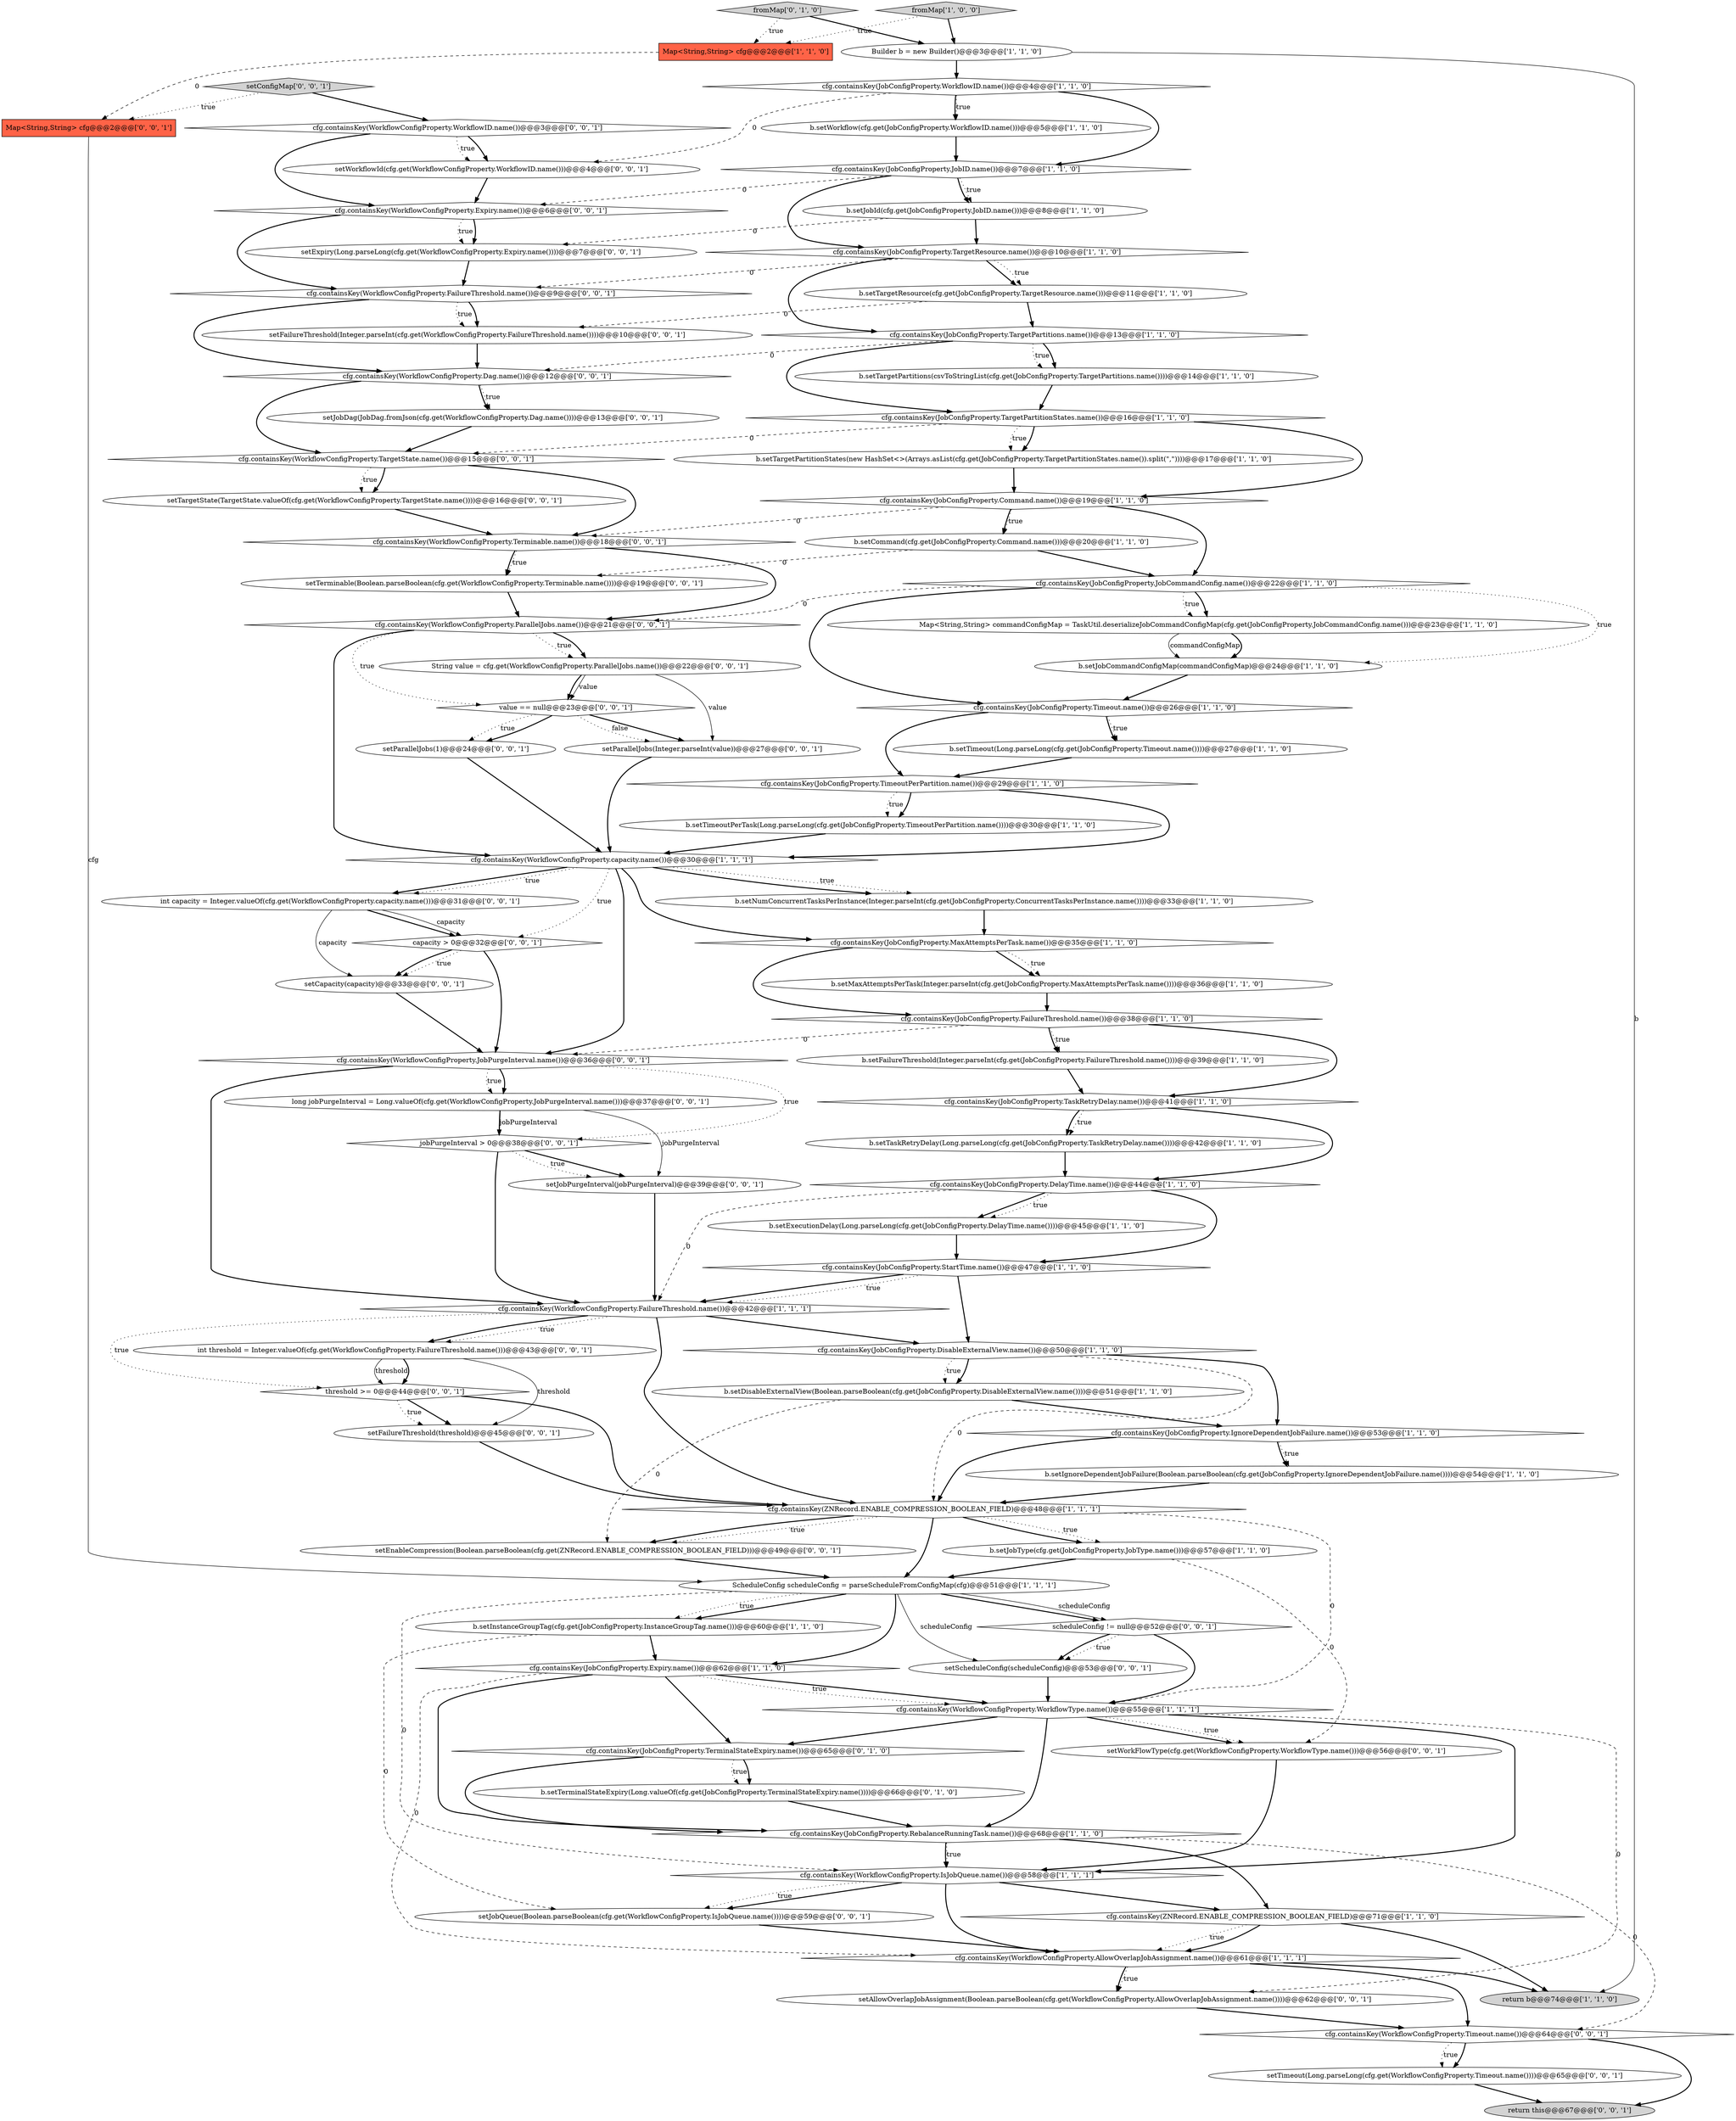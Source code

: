 digraph {
11 [style = filled, label = "cfg.containsKey(JobConfigProperty.TargetResource.name())@@@10@@@['1', '1', '0']", fillcolor = white, shape = diamond image = "AAA0AAABBB1BBB"];
16 [style = filled, label = "b.setTaskRetryDelay(Long.parseLong(cfg.get(JobConfigProperty.TaskRetryDelay.name())))@@@42@@@['1', '1', '0']", fillcolor = white, shape = ellipse image = "AAA0AAABBB1BBB"];
54 [style = filled, label = "cfg.containsKey(WorkflowConfigProperty.JobPurgeInterval.name())@@@36@@@['0', '0', '1']", fillcolor = white, shape = diamond image = "AAA0AAABBB3BBB"];
4 [style = filled, label = "cfg.containsKey(JobConfigProperty.TargetPartitions.name())@@@13@@@['1', '1', '0']", fillcolor = white, shape = diamond image = "AAA0AAABBB1BBB"];
29 [style = filled, label = "cfg.containsKey(WorkflowConfigProperty.WorkflowType.name())@@@55@@@['1', '1', '1']", fillcolor = white, shape = diamond image = "AAA0AAABBB1BBB"];
27 [style = filled, label = "cfg.containsKey(JobConfigProperty.IgnoreDependentJobFailure.name())@@@53@@@['1', '1', '0']", fillcolor = white, shape = diamond image = "AAA0AAABBB1BBB"];
42 [style = filled, label = "cfg.containsKey(WorkflowConfigProperty.capacity.name())@@@30@@@['1', '1', '1']", fillcolor = white, shape = diamond image = "AAA0AAABBB1BBB"];
70 [style = filled, label = "scheduleConfig != null@@@52@@@['0', '0', '1']", fillcolor = white, shape = diamond image = "AAA0AAABBB3BBB"];
46 [style = filled, label = "cfg.containsKey(ZNRecord.ENABLE_COMPRESSION_BOOLEAN_FIELD)@@@71@@@['1', '1', '0']", fillcolor = white, shape = diamond image = "AAA0AAABBB1BBB"];
82 [style = filled, label = "setWorkFlowType(cfg.get(WorkflowConfigProperty.WorkflowType.name()))@@@56@@@['0', '0', '1']", fillcolor = white, shape = ellipse image = "AAA0AAABBB3BBB"];
13 [style = filled, label = "cfg.containsKey(WorkflowConfigProperty.FailureThreshold.name())@@@42@@@['1', '1', '1']", fillcolor = white, shape = diamond image = "AAA0AAABBB1BBB"];
8 [style = filled, label = "cfg.containsKey(JobConfigProperty.StartTime.name())@@@47@@@['1', '1', '0']", fillcolor = white, shape = diamond image = "AAA0AAABBB1BBB"];
24 [style = filled, label = "cfg.containsKey(JobConfigProperty.WorkflowID.name())@@@4@@@['1', '1', '0']", fillcolor = white, shape = diamond image = "AAA0AAABBB1BBB"];
18 [style = filled, label = "b.setInstanceGroupTag(cfg.get(JobConfigProperty.InstanceGroupTag.name()))@@@60@@@['1', '1', '0']", fillcolor = white, shape = ellipse image = "AAA0AAABBB1BBB"];
89 [style = filled, label = "cfg.containsKey(WorkflowConfigProperty.Dag.name())@@@12@@@['0', '0', '1']", fillcolor = white, shape = diamond image = "AAA0AAABBB3BBB"];
3 [style = filled, label = "b.setTimeoutPerTask(Long.parseLong(cfg.get(JobConfigProperty.TimeoutPerPartition.name())))@@@30@@@['1', '1', '0']", fillcolor = white, shape = ellipse image = "AAA0AAABBB1BBB"];
12 [style = filled, label = "b.setWorkflow(cfg.get(JobConfigProperty.WorkflowID.name()))@@@5@@@['1', '1', '0']", fillcolor = white, shape = ellipse image = "AAA0AAABBB1BBB"];
37 [style = filled, label = "b.setTargetResource(cfg.get(JobConfigProperty.TargetResource.name()))@@@11@@@['1', '1', '0']", fillcolor = white, shape = ellipse image = "AAA0AAABBB1BBB"];
73 [style = filled, label = "int capacity = Integer.valueOf(cfg.get(WorkflowConfigProperty.capacity.name()))@@@31@@@['0', '0', '1']", fillcolor = white, shape = ellipse image = "AAA0AAABBB3BBB"];
31 [style = filled, label = "Map<String,String> commandConfigMap = TaskUtil.deserializeJobCommandConfigMap(cfg.get(JobConfigProperty.JobCommandConfig.name()))@@@23@@@['1', '1', '0']", fillcolor = white, shape = ellipse image = "AAA0AAABBB1BBB"];
45 [style = filled, label = "cfg.containsKey(JobConfigProperty.JobCommandConfig.name())@@@22@@@['1', '1', '0']", fillcolor = white, shape = diamond image = "AAA0AAABBB1BBB"];
56 [style = filled, label = "jobPurgeInterval > 0@@@38@@@['0', '0', '1']", fillcolor = white, shape = diamond image = "AAA0AAABBB3BBB"];
51 [style = filled, label = "b.setTerminalStateExpiry(Long.valueOf(cfg.get(JobConfigProperty.TerminalStateExpiry.name())))@@@66@@@['0', '1', '0']", fillcolor = white, shape = ellipse image = "AAA1AAABBB2BBB"];
20 [style = filled, label = "b.setJobCommandConfigMap(commandConfigMap)@@@24@@@['1', '1', '0']", fillcolor = white, shape = ellipse image = "AAA0AAABBB1BBB"];
76 [style = filled, label = "setEnableCompression(Boolean.parseBoolean(cfg.get(ZNRecord.ENABLE_COMPRESSION_BOOLEAN_FIELD)))@@@49@@@['0', '0', '1']", fillcolor = white, shape = ellipse image = "AAA0AAABBB3BBB"];
50 [style = filled, label = "fromMap['0', '1', '0']", fillcolor = lightgray, shape = diamond image = "AAA0AAABBB2BBB"];
81 [style = filled, label = "int threshold = Integer.valueOf(cfg.get(WorkflowConfigProperty.FailureThreshold.name()))@@@43@@@['0', '0', '1']", fillcolor = white, shape = ellipse image = "AAA0AAABBB3BBB"];
86 [style = filled, label = "value == null@@@23@@@['0', '0', '1']", fillcolor = white, shape = diamond image = "AAA0AAABBB3BBB"];
28 [style = filled, label = "cfg.containsKey(JobConfigProperty.DelayTime.name())@@@44@@@['1', '1', '0']", fillcolor = white, shape = diamond image = "AAA0AAABBB1BBB"];
61 [style = filled, label = "cfg.containsKey(WorkflowConfigProperty.Expiry.name())@@@6@@@['0', '0', '1']", fillcolor = white, shape = diamond image = "AAA0AAABBB3BBB"];
71 [style = filled, label = "setConfigMap['0', '0', '1']", fillcolor = lightgray, shape = diamond image = "AAA0AAABBB3BBB"];
33 [style = filled, label = "return b@@@74@@@['1', '1', '0']", fillcolor = lightgray, shape = ellipse image = "AAA0AAABBB1BBB"];
55 [style = filled, label = "setCapacity(capacity)@@@33@@@['0', '0', '1']", fillcolor = white, shape = ellipse image = "AAA0AAABBB3BBB"];
49 [style = filled, label = "cfg.containsKey(JobConfigProperty.TerminalStateExpiry.name())@@@65@@@['0', '1', '0']", fillcolor = white, shape = diamond image = "AAA1AAABBB2BBB"];
30 [style = filled, label = "b.setJobId(cfg.get(JobConfigProperty.JobID.name()))@@@8@@@['1', '1', '0']", fillcolor = white, shape = ellipse image = "AAA0AAABBB1BBB"];
65 [style = filled, label = "cfg.containsKey(WorkflowConfigProperty.WorkflowID.name())@@@3@@@['0', '0', '1']", fillcolor = white, shape = diamond image = "AAA0AAABBB3BBB"];
36 [style = filled, label = "Map<String,String> cfg@@@2@@@['1', '1', '0']", fillcolor = tomato, shape = box image = "AAA0AAABBB1BBB"];
69 [style = filled, label = "setFailureThreshold(threshold)@@@45@@@['0', '0', '1']", fillcolor = white, shape = ellipse image = "AAA0AAABBB3BBB"];
67 [style = filled, label = "setAllowOverlapJobAssignment(Boolean.parseBoolean(cfg.get(WorkflowConfigProperty.AllowOverlapJobAssignment.name())))@@@62@@@['0', '0', '1']", fillcolor = white, shape = ellipse image = "AAA0AAABBB3BBB"];
0 [style = filled, label = "cfg.containsKey(JobConfigProperty.FailureThreshold.name())@@@38@@@['1', '1', '0']", fillcolor = white, shape = diamond image = "AAA0AAABBB1BBB"];
63 [style = filled, label = "capacity > 0@@@32@@@['0', '0', '1']", fillcolor = white, shape = diamond image = "AAA0AAABBB3BBB"];
17 [style = filled, label = "b.setMaxAttemptsPerTask(Integer.parseInt(cfg.get(JobConfigProperty.MaxAttemptsPerTask.name())))@@@36@@@['1', '1', '0']", fillcolor = white, shape = ellipse image = "AAA0AAABBB1BBB"];
79 [style = filled, label = "threshold >= 0@@@44@@@['0', '0', '1']", fillcolor = white, shape = diamond image = "AAA0AAABBB3BBB"];
72 [style = filled, label = "cfg.containsKey(WorkflowConfigProperty.Terminable.name())@@@18@@@['0', '0', '1']", fillcolor = white, shape = diamond image = "AAA0AAABBB3BBB"];
5 [style = filled, label = "cfg.containsKey(ZNRecord.ENABLE_COMPRESSION_BOOLEAN_FIELD)@@@48@@@['1', '1', '1']", fillcolor = white, shape = diamond image = "AAA0AAABBB1BBB"];
35 [style = filled, label = "ScheduleConfig scheduleConfig = parseScheduleFromConfigMap(cfg)@@@51@@@['1', '1', '1']", fillcolor = white, shape = ellipse image = "AAA0AAABBB1BBB"];
25 [style = filled, label = "b.setTargetPartitions(csvToStringList(cfg.get(JobConfigProperty.TargetPartitions.name())))@@@14@@@['1', '1', '0']", fillcolor = white, shape = ellipse image = "AAA0AAABBB1BBB"];
53 [style = filled, label = "setJobPurgeInterval(jobPurgeInterval)@@@39@@@['0', '0', '1']", fillcolor = white, shape = ellipse image = "AAA0AAABBB3BBB"];
85 [style = filled, label = "setParallelJobs(Integer.parseInt(value))@@@27@@@['0', '0', '1']", fillcolor = white, shape = ellipse image = "AAA0AAABBB3BBB"];
62 [style = filled, label = "cfg.containsKey(WorkflowConfigProperty.ParallelJobs.name())@@@21@@@['0', '0', '1']", fillcolor = white, shape = diamond image = "AAA0AAABBB3BBB"];
66 [style = filled, label = "setTimeout(Long.parseLong(cfg.get(WorkflowConfigProperty.Timeout.name())))@@@65@@@['0', '0', '1']", fillcolor = white, shape = ellipse image = "AAA0AAABBB3BBB"];
44 [style = filled, label = "cfg.containsKey(JobConfigProperty.Expiry.name())@@@62@@@['1', '1', '0']", fillcolor = white, shape = diamond image = "AAA0AAABBB1BBB"];
21 [style = filled, label = "b.setExecutionDelay(Long.parseLong(cfg.get(JobConfigProperty.DelayTime.name())))@@@45@@@['1', '1', '0']", fillcolor = white, shape = ellipse image = "AAA0AAABBB1BBB"];
1 [style = filled, label = "b.setDisableExternalView(Boolean.parseBoolean(cfg.get(JobConfigProperty.DisableExternalView.name())))@@@51@@@['1', '1', '0']", fillcolor = white, shape = ellipse image = "AAA0AAABBB1BBB"];
9 [style = filled, label = "cfg.containsKey(JobConfigProperty.TargetPartitionStates.name())@@@16@@@['1', '1', '0']", fillcolor = white, shape = diamond image = "AAA0AAABBB1BBB"];
57 [style = filled, label = "cfg.containsKey(WorkflowConfigProperty.Timeout.name())@@@64@@@['0', '0', '1']", fillcolor = white, shape = diamond image = "AAA0AAABBB3BBB"];
7 [style = filled, label = "cfg.containsKey(JobConfigProperty.DisableExternalView.name())@@@50@@@['1', '1', '0']", fillcolor = white, shape = diamond image = "AAA0AAABBB1BBB"];
87 [style = filled, label = "setParallelJobs(1)@@@24@@@['0', '0', '1']", fillcolor = white, shape = ellipse image = "AAA0AAABBB3BBB"];
48 [style = filled, label = "cfg.containsKey(JobConfigProperty.RebalanceRunningTask.name())@@@68@@@['1', '1', '0']", fillcolor = white, shape = diamond image = "AAA0AAABBB1BBB"];
38 [style = filled, label = "cfg.containsKey(JobConfigProperty.Command.name())@@@19@@@['1', '1', '0']", fillcolor = white, shape = diamond image = "AAA0AAABBB1BBB"];
58 [style = filled, label = "setJobDag(JobDag.fromJson(cfg.get(WorkflowConfigProperty.Dag.name())))@@@13@@@['0', '0', '1']", fillcolor = white, shape = ellipse image = "AAA0AAABBB3BBB"];
47 [style = filled, label = "fromMap['1', '0', '0']", fillcolor = lightgray, shape = diamond image = "AAA0AAABBB1BBB"];
22 [style = filled, label = "cfg.containsKey(JobConfigProperty.MaxAttemptsPerTask.name())@@@35@@@['1', '1', '0']", fillcolor = white, shape = diamond image = "AAA0AAABBB1BBB"];
64 [style = filled, label = "long jobPurgeInterval = Long.valueOf(cfg.get(WorkflowConfigProperty.JobPurgeInterval.name()))@@@37@@@['0', '0', '1']", fillcolor = white, shape = ellipse image = "AAA0AAABBB3BBB"];
88 [style = filled, label = "return this@@@67@@@['0', '0', '1']", fillcolor = lightgray, shape = ellipse image = "AAA0AAABBB3BBB"];
78 [style = filled, label = "setFailureThreshold(Integer.parseInt(cfg.get(WorkflowConfigProperty.FailureThreshold.name())))@@@10@@@['0', '0', '1']", fillcolor = white, shape = ellipse image = "AAA0AAABBB3BBB"];
60 [style = filled, label = "setTargetState(TargetState.valueOf(cfg.get(WorkflowConfigProperty.TargetState.name())))@@@16@@@['0', '0', '1']", fillcolor = white, shape = ellipse image = "AAA0AAABBB3BBB"];
15 [style = filled, label = "cfg.containsKey(WorkflowConfigProperty.IsJobQueue.name())@@@58@@@['1', '1', '1']", fillcolor = white, shape = diamond image = "AAA0AAABBB1BBB"];
34 [style = filled, label = "b.setNumConcurrentTasksPerInstance(Integer.parseInt(cfg.get(JobConfigProperty.ConcurrentTasksPerInstance.name())))@@@33@@@['1', '1', '0']", fillcolor = white, shape = ellipse image = "AAA0AAABBB1BBB"];
59 [style = filled, label = "String value = cfg.get(WorkflowConfigProperty.ParallelJobs.name())@@@22@@@['0', '0', '1']", fillcolor = white, shape = ellipse image = "AAA0AAABBB3BBB"];
26 [style = filled, label = "cfg.containsKey(WorkflowConfigProperty.AllowOverlapJobAssignment.name())@@@61@@@['1', '1', '1']", fillcolor = white, shape = diamond image = "AAA0AAABBB1BBB"];
74 [style = filled, label = "cfg.containsKey(WorkflowConfigProperty.TargetState.name())@@@15@@@['0', '0', '1']", fillcolor = white, shape = diamond image = "AAA0AAABBB3BBB"];
43 [style = filled, label = "b.setFailureThreshold(Integer.parseInt(cfg.get(JobConfigProperty.FailureThreshold.name())))@@@39@@@['1', '1', '0']", fillcolor = white, shape = ellipse image = "AAA0AAABBB1BBB"];
6 [style = filled, label = "cfg.containsKey(JobConfigProperty.TimeoutPerPartition.name())@@@29@@@['1', '1', '0']", fillcolor = white, shape = diamond image = "AAA0AAABBB1BBB"];
39 [style = filled, label = "b.setJobType(cfg.get(JobConfigProperty.JobType.name()))@@@57@@@['1', '1', '0']", fillcolor = white, shape = ellipse image = "AAA0AAABBB1BBB"];
2 [style = filled, label = "b.setTargetPartitionStates(new HashSet<>(Arrays.asList(cfg.get(JobConfigProperty.TargetPartitionStates.name()).split(\",\"))))@@@17@@@['1', '1', '0']", fillcolor = white, shape = ellipse image = "AAA0AAABBB1BBB"];
52 [style = filled, label = "setScheduleConfig(scheduleConfig)@@@53@@@['0', '0', '1']", fillcolor = white, shape = ellipse image = "AAA0AAABBB3BBB"];
14 [style = filled, label = "b.setCommand(cfg.get(JobConfigProperty.Command.name()))@@@20@@@['1', '1', '0']", fillcolor = white, shape = ellipse image = "AAA0AAABBB1BBB"];
41 [style = filled, label = "cfg.containsKey(JobConfigProperty.TaskRetryDelay.name())@@@41@@@['1', '1', '0']", fillcolor = white, shape = diamond image = "AAA0AAABBB1BBB"];
75 [style = filled, label = "setTerminable(Boolean.parseBoolean(cfg.get(WorkflowConfigProperty.Terminable.name())))@@@19@@@['0', '0', '1']", fillcolor = white, shape = ellipse image = "AAA0AAABBB3BBB"];
83 [style = filled, label = "setJobQueue(Boolean.parseBoolean(cfg.get(WorkflowConfigProperty.IsJobQueue.name())))@@@59@@@['0', '0', '1']", fillcolor = white, shape = ellipse image = "AAA0AAABBB3BBB"];
10 [style = filled, label = "cfg.containsKey(JobConfigProperty.JobID.name())@@@7@@@['1', '1', '0']", fillcolor = white, shape = diamond image = "AAA0AAABBB1BBB"];
19 [style = filled, label = "Builder b = new Builder()@@@3@@@['1', '1', '0']", fillcolor = white, shape = ellipse image = "AAA0AAABBB1BBB"];
32 [style = filled, label = "b.setTimeout(Long.parseLong(cfg.get(JobConfigProperty.Timeout.name())))@@@27@@@['1', '1', '0']", fillcolor = white, shape = ellipse image = "AAA0AAABBB1BBB"];
80 [style = filled, label = "cfg.containsKey(WorkflowConfigProperty.FailureThreshold.name())@@@9@@@['0', '0', '1']", fillcolor = white, shape = diamond image = "AAA0AAABBB3BBB"];
68 [style = filled, label = "Map<String,String> cfg@@@2@@@['0', '0', '1']", fillcolor = tomato, shape = box image = "AAA0AAABBB3BBB"];
84 [style = filled, label = "setWorkflowId(cfg.get(WorkflowConfigProperty.WorkflowID.name()))@@@4@@@['0', '0', '1']", fillcolor = white, shape = ellipse image = "AAA0AAABBB3BBB"];
77 [style = filled, label = "setExpiry(Long.parseLong(cfg.get(WorkflowConfigProperty.Expiry.name())))@@@7@@@['0', '0', '1']", fillcolor = white, shape = ellipse image = "AAA0AAABBB3BBB"];
40 [style = filled, label = "cfg.containsKey(JobConfigProperty.Timeout.name())@@@26@@@['1', '1', '0']", fillcolor = white, shape = diamond image = "AAA0AAABBB1BBB"];
23 [style = filled, label = "b.setIgnoreDependentJobFailure(Boolean.parseBoolean(cfg.get(JobConfigProperty.IgnoreDependentJobFailure.name())))@@@54@@@['1', '1', '0']", fillcolor = white, shape = ellipse image = "AAA0AAABBB1BBB"];
28->21 [style = bold, label=""];
51->48 [style = bold, label=""];
15->83 [style = bold, label=""];
63->55 [style = dotted, label="true"];
86->87 [style = dotted, label="true"];
79->69 [style = bold, label=""];
11->4 [style = bold, label=""];
56->53 [style = bold, label=""];
45->62 [style = dashed, label="0"];
10->30 [style = bold, label=""];
86->87 [style = bold, label=""];
3->42 [style = bold, label=""];
48->15 [style = dotted, label="true"];
44->48 [style = bold, label=""];
7->5 [style = dashed, label="0"];
10->11 [style = bold, label=""];
62->59 [style = dotted, label="true"];
78->89 [style = bold, label=""];
24->10 [style = bold, label=""];
57->66 [style = bold, label=""];
73->55 [style = solid, label="capacity"];
35->52 [style = solid, label="scheduleConfig"];
43->41 [style = bold, label=""];
12->10 [style = bold, label=""];
75->62 [style = bold, label=""];
30->77 [style = dashed, label="0"];
59->86 [style = solid, label="value"];
85->42 [style = bold, label=""];
40->6 [style = bold, label=""];
53->13 [style = bold, label=""];
63->55 [style = bold, label=""];
37->4 [style = bold, label=""];
15->26 [style = bold, label=""];
4->9 [style = bold, label=""];
44->49 [style = bold, label=""];
35->18 [style = bold, label=""];
24->12 [style = dotted, label="true"];
77->80 [style = bold, label=""];
35->18 [style = dotted, label="true"];
18->83 [style = dashed, label="0"];
16->28 [style = bold, label=""];
81->79 [style = solid, label="threshold"];
27->23 [style = dotted, label="true"];
7->1 [style = bold, label=""];
54->64 [style = bold, label=""];
38->72 [style = dashed, label="0"];
5->76 [style = dotted, label="true"];
2->38 [style = bold, label=""];
14->75 [style = dashed, label="0"];
74->60 [style = bold, label=""];
5->39 [style = dotted, label="true"];
8->13 [style = dotted, label="true"];
13->81 [style = dotted, label="true"];
40->32 [style = bold, label=""];
42->63 [style = dotted, label="true"];
79->69 [style = dotted, label="true"];
70->52 [style = dotted, label="true"];
89->74 [style = bold, label=""];
26->67 [style = dotted, label="true"];
11->80 [style = dashed, label="0"];
61->77 [style = bold, label=""];
62->59 [style = bold, label=""];
4->89 [style = dashed, label="0"];
42->34 [style = dotted, label="true"];
29->67 [style = dashed, label="0"];
0->54 [style = dashed, label="0"];
4->25 [style = dotted, label="true"];
42->54 [style = bold, label=""];
72->62 [style = bold, label=""];
47->36 [style = dotted, label="true"];
89->58 [style = bold, label=""];
74->60 [style = dotted, label="true"];
39->35 [style = bold, label=""];
50->19 [style = bold, label=""];
6->42 [style = bold, label=""];
1->76 [style = dashed, label="0"];
68->35 [style = solid, label="cfg"];
28->8 [style = bold, label=""];
21->8 [style = bold, label=""];
35->70 [style = bold, label=""];
14->45 [style = bold, label=""];
52->29 [style = bold, label=""];
13->81 [style = bold, label=""];
22->17 [style = bold, label=""];
42->34 [style = bold, label=""];
45->20 [style = dotted, label="true"];
65->84 [style = bold, label=""];
54->13 [style = bold, label=""];
76->35 [style = bold, label=""];
45->31 [style = bold, label=""];
46->26 [style = dotted, label="true"];
9->74 [style = dashed, label="0"];
44->29 [style = bold, label=""];
29->48 [style = bold, label=""];
37->78 [style = dashed, label="0"];
41->16 [style = bold, label=""];
50->36 [style = dotted, label="true"];
23->5 [style = bold, label=""];
63->54 [style = bold, label=""];
25->9 [style = bold, label=""];
59->86 [style = bold, label=""];
11->37 [style = bold, label=""];
64->56 [style = bold, label=""];
29->82 [style = bold, label=""];
48->57 [style = dashed, label="0"];
9->38 [style = bold, label=""];
34->22 [style = bold, label=""];
69->5 [style = bold, label=""];
57->66 [style = dotted, label="true"];
26->67 [style = bold, label=""];
26->57 [style = bold, label=""];
5->39 [style = bold, label=""];
66->88 [style = bold, label=""];
22->17 [style = dotted, label="true"];
28->21 [style = dotted, label="true"];
13->5 [style = bold, label=""];
5->29 [style = dashed, label="0"];
7->27 [style = bold, label=""];
70->52 [style = bold, label=""];
86->85 [style = bold, label=""];
28->13 [style = dashed, label="0"];
42->22 [style = bold, label=""];
38->14 [style = dotted, label="true"];
38->45 [style = bold, label=""];
86->85 [style = dotted, label="false"];
65->61 [style = bold, label=""];
70->29 [style = bold, label=""];
64->53 [style = solid, label="jobPurgeInterval"];
54->56 [style = dotted, label="true"];
45->40 [style = bold, label=""];
10->61 [style = dashed, label="0"];
80->89 [style = bold, label=""];
44->26 [style = dashed, label="0"];
4->25 [style = bold, label=""];
22->0 [style = bold, label=""];
81->69 [style = solid, label="threshold"];
47->19 [style = bold, label=""];
73->63 [style = bold, label=""];
26->33 [style = bold, label=""];
1->27 [style = bold, label=""];
42->73 [style = bold, label=""];
67->57 [style = bold, label=""];
7->1 [style = dotted, label="true"];
19->24 [style = bold, label=""];
72->75 [style = dotted, label="true"];
79->5 [style = bold, label=""];
64->56 [style = solid, label="jobPurgeInterval"];
42->73 [style = dotted, label="true"];
5->35 [style = bold, label=""];
13->79 [style = dotted, label="true"];
29->82 [style = dotted, label="true"];
62->42 [style = bold, label=""];
61->80 [style = bold, label=""];
56->13 [style = bold, label=""];
5->76 [style = bold, label=""];
57->88 [style = bold, label=""];
35->44 [style = bold, label=""];
0->43 [style = bold, label=""];
71->68 [style = dotted, label="true"];
82->15 [style = bold, label=""];
31->20 [style = solid, label="commandConfigMap"];
15->46 [style = bold, label=""];
35->15 [style = dashed, label="0"];
73->63 [style = solid, label="capacity"];
6->3 [style = bold, label=""];
31->20 [style = bold, label=""];
8->13 [style = bold, label=""];
32->6 [style = bold, label=""];
8->7 [style = bold, label=""];
24->12 [style = bold, label=""];
29->49 [style = bold, label=""];
49->48 [style = bold, label=""];
80->78 [style = bold, label=""];
44->29 [style = dotted, label="true"];
83->26 [style = bold, label=""];
36->68 [style = dashed, label="0"];
49->51 [style = dotted, label="true"];
17->0 [style = bold, label=""];
59->85 [style = solid, label="value"];
55->54 [style = bold, label=""];
58->74 [style = bold, label=""];
61->77 [style = dotted, label="true"];
65->84 [style = dotted, label="true"];
13->7 [style = bold, label=""];
87->42 [style = bold, label=""];
60->72 [style = bold, label=""];
38->14 [style = bold, label=""];
46->26 [style = bold, label=""];
49->51 [style = bold, label=""];
40->32 [style = dotted, label="true"];
19->33 [style = solid, label="b"];
62->86 [style = dotted, label="true"];
9->2 [style = bold, label=""];
27->23 [style = bold, label=""];
30->11 [style = bold, label=""];
56->53 [style = dotted, label="true"];
54->64 [style = dotted, label="true"];
10->30 [style = dotted, label="true"];
35->70 [style = solid, label="scheduleConfig"];
9->2 [style = dotted, label="true"];
45->31 [style = dotted, label="true"];
46->33 [style = bold, label=""];
89->58 [style = dotted, label="true"];
11->37 [style = dotted, label="true"];
24->84 [style = dashed, label="0"];
27->5 [style = bold, label=""];
39->82 [style = dashed, label="0"];
18->44 [style = bold, label=""];
48->46 [style = bold, label=""];
6->3 [style = dotted, label="true"];
84->61 [style = bold, label=""];
81->79 [style = bold, label=""];
29->15 [style = bold, label=""];
0->43 [style = dotted, label="true"];
72->75 [style = bold, label=""];
74->72 [style = bold, label=""];
0->41 [style = bold, label=""];
71->65 [style = bold, label=""];
41->16 [style = dotted, label="true"];
41->28 [style = bold, label=""];
48->15 [style = bold, label=""];
15->83 [style = dotted, label="true"];
20->40 [style = bold, label=""];
80->78 [style = dotted, label="true"];
}
